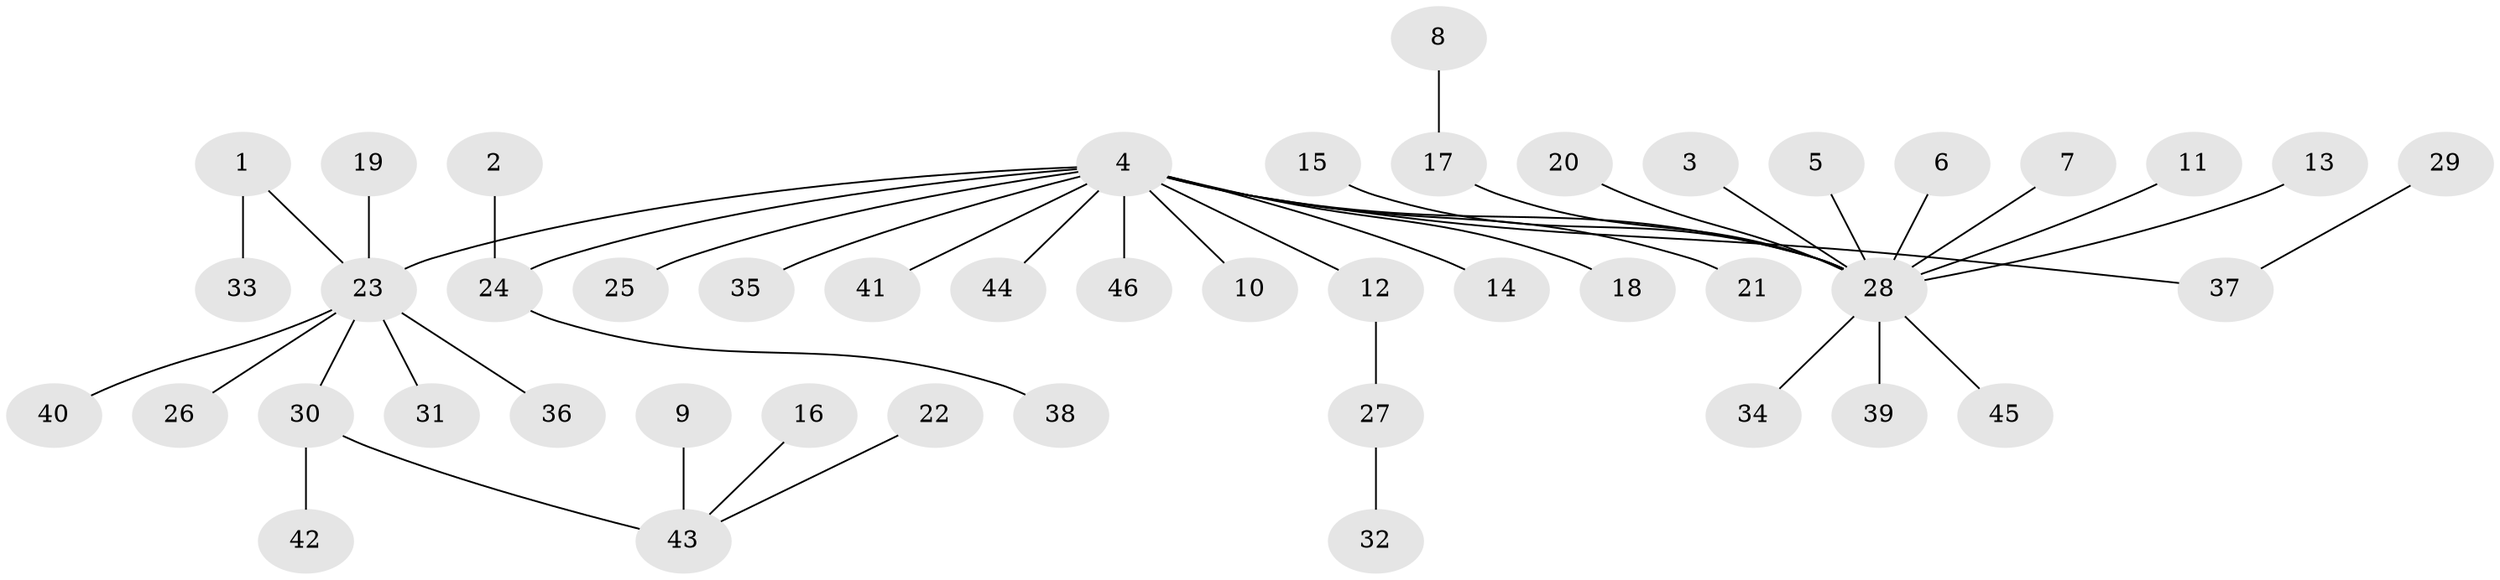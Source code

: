 // original degree distribution, {12: 0.01098901098901099, 5: 0.01098901098901099, 7: 0.01098901098901099, 2: 0.13186813186813187, 4: 0.06593406593406594, 11: 0.02197802197802198, 1: 0.6593406593406593, 3: 0.06593406593406594, 6: 0.02197802197802198}
// Generated by graph-tools (version 1.1) at 2025/26/03/09/25 03:26:06]
// undirected, 46 vertices, 45 edges
graph export_dot {
graph [start="1"]
  node [color=gray90,style=filled];
  1;
  2;
  3;
  4;
  5;
  6;
  7;
  8;
  9;
  10;
  11;
  12;
  13;
  14;
  15;
  16;
  17;
  18;
  19;
  20;
  21;
  22;
  23;
  24;
  25;
  26;
  27;
  28;
  29;
  30;
  31;
  32;
  33;
  34;
  35;
  36;
  37;
  38;
  39;
  40;
  41;
  42;
  43;
  44;
  45;
  46;
  1 -- 23 [weight=1.0];
  1 -- 33 [weight=1.0];
  2 -- 24 [weight=1.0];
  3 -- 28 [weight=1.0];
  4 -- 10 [weight=1.0];
  4 -- 12 [weight=1.0];
  4 -- 14 [weight=1.0];
  4 -- 18 [weight=1.0];
  4 -- 21 [weight=1.0];
  4 -- 23 [weight=2.0];
  4 -- 24 [weight=1.0];
  4 -- 25 [weight=1.0];
  4 -- 28 [weight=1.0];
  4 -- 35 [weight=1.0];
  4 -- 37 [weight=1.0];
  4 -- 41 [weight=1.0];
  4 -- 44 [weight=1.0];
  4 -- 46 [weight=1.0];
  5 -- 28 [weight=1.0];
  6 -- 28 [weight=1.0];
  7 -- 28 [weight=1.0];
  8 -- 17 [weight=1.0];
  9 -- 43 [weight=1.0];
  11 -- 28 [weight=1.0];
  12 -- 27 [weight=1.0];
  13 -- 28 [weight=1.0];
  15 -- 28 [weight=1.0];
  16 -- 43 [weight=1.0];
  17 -- 28 [weight=1.0];
  19 -- 23 [weight=1.0];
  20 -- 28 [weight=1.0];
  22 -- 43 [weight=1.0];
  23 -- 26 [weight=1.0];
  23 -- 30 [weight=1.0];
  23 -- 31 [weight=1.0];
  23 -- 36 [weight=1.0];
  23 -- 40 [weight=1.0];
  24 -- 38 [weight=1.0];
  27 -- 32 [weight=1.0];
  28 -- 34 [weight=1.0];
  28 -- 39 [weight=1.0];
  28 -- 45 [weight=1.0];
  29 -- 37 [weight=1.0];
  30 -- 42 [weight=1.0];
  30 -- 43 [weight=2.0];
}
